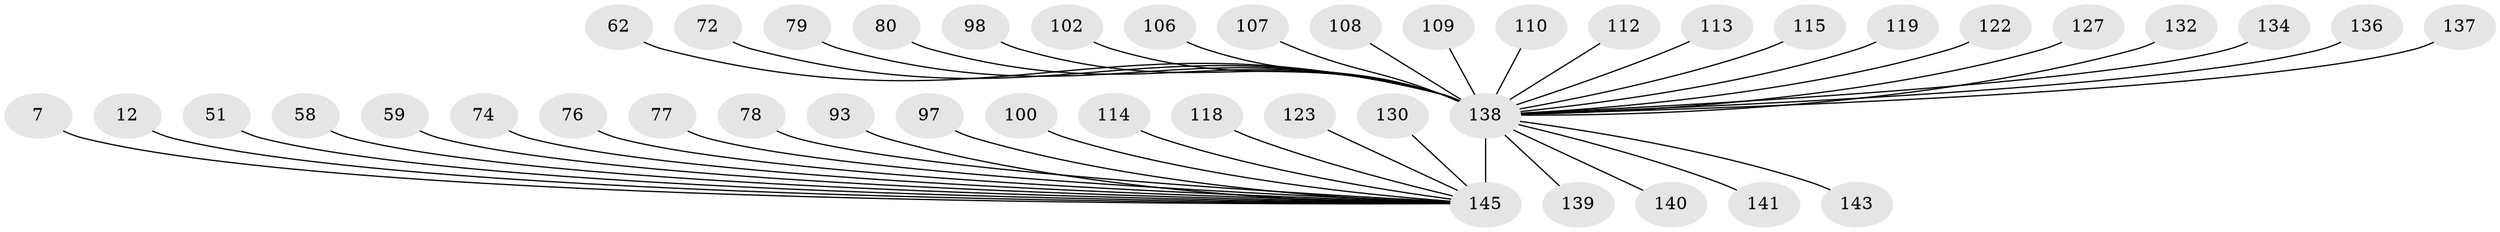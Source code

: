 // original degree distribution, {23: 0.013793103448275862, 6: 0.034482758620689655, 7: 0.006896551724137931, 12: 0.006896551724137931, 14: 0.013793103448275862, 1: 0.4482758620689655, 4: 0.05517241379310345, 2: 0.2206896551724138, 3: 0.13793103448275862, 10: 0.006896551724137931, 5: 0.041379310344827586, 9: 0.006896551724137931, 11: 0.006896551724137931}
// Generated by graph-tools (version 1.1) at 2025/51/03/04/25 21:51:20]
// undirected, 43 vertices, 42 edges
graph export_dot {
graph [start="1"]
  node [color=gray90,style=filled];
  7;
  12;
  51;
  58;
  59 [super="+32"];
  62;
  72;
  74;
  76;
  77;
  78;
  79;
  80;
  93;
  97;
  98;
  100;
  102;
  106;
  107;
  108 [super="+92"];
  109;
  110;
  112;
  113;
  114;
  115;
  118;
  119;
  122;
  123;
  127;
  130 [super="+128"];
  132;
  134;
  136;
  137;
  138 [super="+120+82+117+84+105+68+135+19+27+36+38+40+54"];
  139;
  140;
  141 [super="+90"];
  143 [super="+89"];
  145 [super="+24+37+129+104+10+144"];
  7 -- 145;
  12 -- 145;
  51 -- 145;
  58 -- 145;
  59 -- 145;
  62 -- 138;
  72 -- 138;
  74 -- 145;
  76 -- 145;
  77 -- 145;
  78 -- 145;
  79 -- 138;
  80 -- 138;
  93 -- 145;
  97 -- 145;
  98 -- 138;
  100 -- 145;
  102 -- 138;
  106 -- 138;
  107 -- 138;
  108 -- 138;
  109 -- 138 [weight=2];
  110 -- 138;
  112 -- 138;
  113 -- 138;
  114 -- 145;
  115 -- 138;
  118 -- 145;
  119 -- 138;
  122 -- 138;
  123 -- 145;
  127 -- 138;
  130 -- 145;
  132 -- 138;
  134 -- 138;
  136 -- 138;
  137 -- 138;
  138 -- 145 [weight=46];
  138 -- 139;
  138 -- 140;
  138 -- 141 [weight=3];
  138 -- 143;
}
